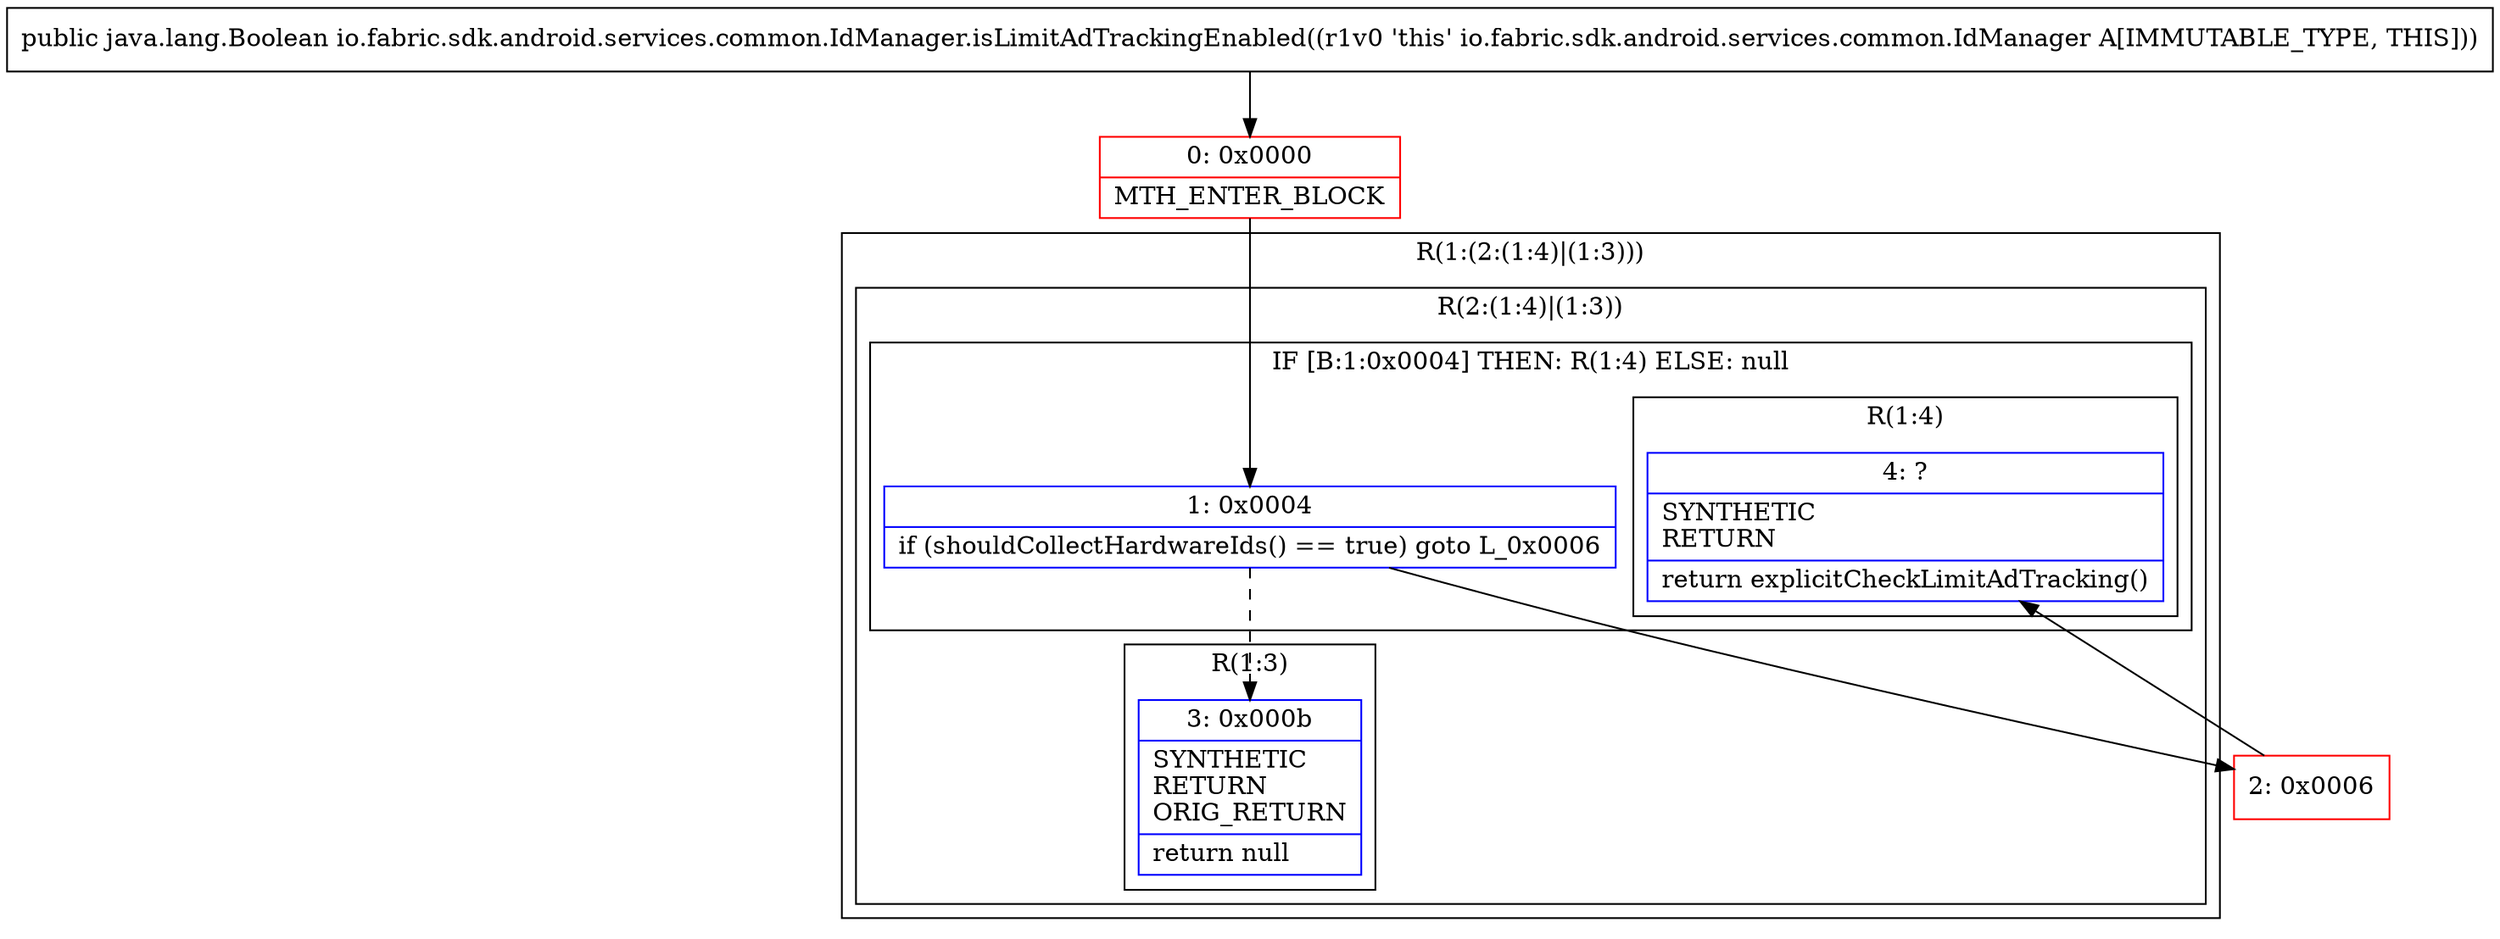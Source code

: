 digraph "CFG forio.fabric.sdk.android.services.common.IdManager.isLimitAdTrackingEnabled()Ljava\/lang\/Boolean;" {
subgraph cluster_Region_1484300370 {
label = "R(1:(2:(1:4)|(1:3)))";
node [shape=record,color=blue];
subgraph cluster_Region_1402334500 {
label = "R(2:(1:4)|(1:3))";
node [shape=record,color=blue];
subgraph cluster_IfRegion_741766348 {
label = "IF [B:1:0x0004] THEN: R(1:4) ELSE: null";
node [shape=record,color=blue];
Node_1 [shape=record,label="{1\:\ 0x0004|if (shouldCollectHardwareIds() == true) goto L_0x0006\l}"];
subgraph cluster_Region_1234049270 {
label = "R(1:4)";
node [shape=record,color=blue];
Node_4 [shape=record,label="{4\:\ ?|SYNTHETIC\lRETURN\l|return explicitCheckLimitAdTracking()\l}"];
}
}
subgraph cluster_Region_1424575397 {
label = "R(1:3)";
node [shape=record,color=blue];
Node_3 [shape=record,label="{3\:\ 0x000b|SYNTHETIC\lRETURN\lORIG_RETURN\l|return null\l}"];
}
}
}
Node_0 [shape=record,color=red,label="{0\:\ 0x0000|MTH_ENTER_BLOCK\l}"];
Node_2 [shape=record,color=red,label="{2\:\ 0x0006}"];
MethodNode[shape=record,label="{public java.lang.Boolean io.fabric.sdk.android.services.common.IdManager.isLimitAdTrackingEnabled((r1v0 'this' io.fabric.sdk.android.services.common.IdManager A[IMMUTABLE_TYPE, THIS])) }"];
MethodNode -> Node_0;
Node_1 -> Node_2;
Node_1 -> Node_3[style=dashed];
Node_0 -> Node_1;
Node_2 -> Node_4;
}

